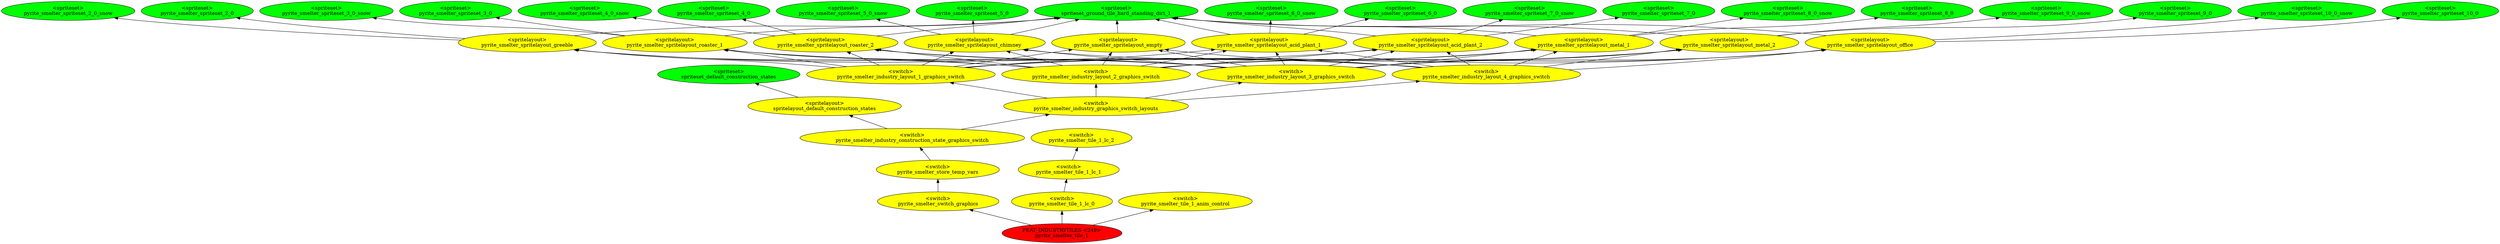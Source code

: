 digraph {
rankdir="BT"
spriteset_default_construction_states [fillcolor=green style="filled" label="<spriteset>\nspriteset_default_construction_states"]
spritelayout_default_construction_states [fillcolor=yellow style="filled" label="<spritelayout>\nspritelayout_default_construction_states"]
spriteset_ground_tile_hard_standing_dirt_1 [fillcolor=green style="filled" label="<spriteset>\nspriteset_ground_tile_hard_standing_dirt_1"]
pyrite_smelter_spriteset_2_0 [fillcolor=green style="filled" label="<spriteset>\npyrite_smelter_spriteset_2_0"]
pyrite_smelter_spriteset_2_0_snow [fillcolor=green style="filled" label="<spriteset>\npyrite_smelter_spriteset_2_0_snow"]
pyrite_smelter_spriteset_3_0 [fillcolor=green style="filled" label="<spriteset>\npyrite_smelter_spriteset_3_0"]
pyrite_smelter_spriteset_3_0_snow [fillcolor=green style="filled" label="<spriteset>\npyrite_smelter_spriteset_3_0_snow"]
pyrite_smelter_spriteset_4_0 [fillcolor=green style="filled" label="<spriteset>\npyrite_smelter_spriteset_4_0"]
pyrite_smelter_spriteset_4_0_snow [fillcolor=green style="filled" label="<spriteset>\npyrite_smelter_spriteset_4_0_snow"]
pyrite_smelter_spriteset_5_0 [fillcolor=green style="filled" label="<spriteset>\npyrite_smelter_spriteset_5_0"]
pyrite_smelter_spriteset_5_0_snow [fillcolor=green style="filled" label="<spriteset>\npyrite_smelter_spriteset_5_0_snow"]
pyrite_smelter_spriteset_6_0 [fillcolor=green style="filled" label="<spriteset>\npyrite_smelter_spriteset_6_0"]
pyrite_smelter_spriteset_6_0_snow [fillcolor=green style="filled" label="<spriteset>\npyrite_smelter_spriteset_6_0_snow"]
pyrite_smelter_spriteset_7_0 [fillcolor=green style="filled" label="<spriteset>\npyrite_smelter_spriteset_7_0"]
pyrite_smelter_spriteset_7_0_snow [fillcolor=green style="filled" label="<spriteset>\npyrite_smelter_spriteset_7_0_snow"]
pyrite_smelter_spriteset_8_0 [fillcolor=green style="filled" label="<spriteset>\npyrite_smelter_spriteset_8_0"]
pyrite_smelter_spriteset_8_0_snow [fillcolor=green style="filled" label="<spriteset>\npyrite_smelter_spriteset_8_0_snow"]
pyrite_smelter_spriteset_9_0 [fillcolor=green style="filled" label="<spriteset>\npyrite_smelter_spriteset_9_0"]
pyrite_smelter_spriteset_9_0_snow [fillcolor=green style="filled" label="<spriteset>\npyrite_smelter_spriteset_9_0_snow"]
pyrite_smelter_spriteset_10_0 [fillcolor=green style="filled" label="<spriteset>\npyrite_smelter_spriteset_10_0"]
pyrite_smelter_spriteset_10_0_snow [fillcolor=green style="filled" label="<spriteset>\npyrite_smelter_spriteset_10_0_snow"]
pyrite_smelter_spritelayout_empty [fillcolor=yellow style="filled" label="<spritelayout>\npyrite_smelter_spritelayout_empty"]
pyrite_smelter_spritelayout_greeble [fillcolor=yellow style="filled" label="<spritelayout>\npyrite_smelter_spritelayout_greeble"]
pyrite_smelter_spritelayout_roaster_1 [fillcolor=yellow style="filled" label="<spritelayout>\npyrite_smelter_spritelayout_roaster_1"]
pyrite_smelter_spritelayout_roaster_2 [fillcolor=yellow style="filled" label="<spritelayout>\npyrite_smelter_spritelayout_roaster_2"]
pyrite_smelter_spritelayout_chimney [fillcolor=yellow style="filled" label="<spritelayout>\npyrite_smelter_spritelayout_chimney"]
pyrite_smelter_spritelayout_acid_plant_1 [fillcolor=yellow style="filled" label="<spritelayout>\npyrite_smelter_spritelayout_acid_plant_1"]
pyrite_smelter_spritelayout_acid_plant_2 [fillcolor=yellow style="filled" label="<spritelayout>\npyrite_smelter_spritelayout_acid_plant_2"]
pyrite_smelter_spritelayout_metal_1 [fillcolor=yellow style="filled" label="<spritelayout>\npyrite_smelter_spritelayout_metal_1"]
pyrite_smelter_spritelayout_metal_2 [fillcolor=yellow style="filled" label="<spritelayout>\npyrite_smelter_spritelayout_metal_2"]
pyrite_smelter_spritelayout_office [fillcolor=yellow style="filled" label="<spritelayout>\npyrite_smelter_spritelayout_office"]
pyrite_smelter_industry_layout_1_graphics_switch [fillcolor=yellow style="filled" label="<switch>\npyrite_smelter_industry_layout_1_graphics_switch"]
pyrite_smelter_industry_layout_2_graphics_switch [fillcolor=yellow style="filled" label="<switch>\npyrite_smelter_industry_layout_2_graphics_switch"]
pyrite_smelter_industry_layout_3_graphics_switch [fillcolor=yellow style="filled" label="<switch>\npyrite_smelter_industry_layout_3_graphics_switch"]
pyrite_smelter_industry_layout_4_graphics_switch [fillcolor=yellow style="filled" label="<switch>\npyrite_smelter_industry_layout_4_graphics_switch"]
pyrite_smelter_industry_graphics_switch_layouts [fillcolor=yellow style="filled" label="<switch>\npyrite_smelter_industry_graphics_switch_layouts"]
pyrite_smelter_industry_construction_state_graphics_switch [fillcolor=yellow style="filled" label="<switch>\npyrite_smelter_industry_construction_state_graphics_switch"]
pyrite_smelter_store_temp_vars [fillcolor=yellow style="filled" label="<switch>\npyrite_smelter_store_temp_vars"]
pyrite_smelter_switch_graphics [fillcolor=yellow style="filled" label="<switch>\npyrite_smelter_switch_graphics"]
pyrite_smelter_tile_1_lc_2 [fillcolor=yellow style="filled" label="<switch>\npyrite_smelter_tile_1_lc_2"]
pyrite_smelter_tile_1_lc_1 [fillcolor=yellow style="filled" label="<switch>\npyrite_smelter_tile_1_lc_1"]
pyrite_smelter_tile_1_lc_0 [fillcolor=yellow style="filled" label="<switch>\npyrite_smelter_tile_1_lc_0"]
pyrite_smelter_tile_1_anim_control [fillcolor=yellow style="filled" label="<switch>\npyrite_smelter_tile_1_anim_control"]
pyrite_smelter_tile_1 [fillcolor=red style="filled" label="FEAT_INDUSTRYTILES <249>\npyrite_smelter_tile_1"]
pyrite_smelter_spritelayout_metal_2->pyrite_smelter_spriteset_9_0_snow
pyrite_smelter_industry_layout_2_graphics_switch->pyrite_smelter_spritelayout_metal_2
pyrite_smelter_industry_layout_3_graphics_switch->pyrite_smelter_spritelayout_acid_plant_2
pyrite_smelter_spritelayout_office->spriteset_ground_tile_hard_standing_dirt_1
pyrite_smelter_industry_layout_1_graphics_switch->pyrite_smelter_spritelayout_metal_1
pyrite_smelter_industry_layout_2_graphics_switch->pyrite_smelter_spritelayout_empty
pyrite_smelter_spritelayout_metal_2->pyrite_smelter_spriteset_9_0
pyrite_smelter_industry_layout_4_graphics_switch->pyrite_smelter_spritelayout_acid_plant_1
pyrite_smelter_industry_layout_1_graphics_switch->pyrite_smelter_spritelayout_greeble
pyrite_smelter_tile_1->pyrite_smelter_tile_1_lc_0
pyrite_smelter_spritelayout_empty->spriteset_ground_tile_hard_standing_dirt_1
pyrite_smelter_industry_layout_3_graphics_switch->pyrite_smelter_spritelayout_metal_2
pyrite_smelter_tile_1_lc_0->pyrite_smelter_tile_1_lc_1
pyrite_smelter_spritelayout_metal_1->pyrite_smelter_spriteset_8_0_snow
pyrite_smelter_industry_layout_4_graphics_switch->pyrite_smelter_spritelayout_chimney
pyrite_smelter_industry_layout_4_graphics_switch->pyrite_smelter_spritelayout_empty
pyrite_smelter_spritelayout_office->pyrite_smelter_spriteset_10_0
pyrite_smelter_industry_layout_1_graphics_switch->pyrite_smelter_spritelayout_metal_2
pyrite_smelter_industry_construction_state_graphics_switch->spritelayout_default_construction_states
pyrite_smelter_spritelayout_acid_plant_1->spriteset_ground_tile_hard_standing_dirt_1
pyrite_smelter_industry_layout_2_graphics_switch->pyrite_smelter_spritelayout_roaster_2
pyrite_smelter_industry_layout_4_graphics_switch->pyrite_smelter_spritelayout_acid_plant_2
pyrite_smelter_spritelayout_acid_plant_2->pyrite_smelter_spriteset_7_0_snow
pyrite_smelter_spritelayout_roaster_1->pyrite_smelter_spriteset_3_0
pyrite_smelter_industry_graphics_switch_layouts->pyrite_smelter_industry_layout_3_graphics_switch
pyrite_smelter_spritelayout_roaster_1->pyrite_smelter_spriteset_3_0_snow
pyrite_smelter_industry_layout_2_graphics_switch->pyrite_smelter_spritelayout_greeble
pyrite_smelter_spritelayout_roaster_2->pyrite_smelter_spriteset_4_0_snow
pyrite_smelter_spritelayout_chimney->spriteset_ground_tile_hard_standing_dirt_1
pyrite_smelter_spritelayout_metal_1->pyrite_smelter_spriteset_8_0
pyrite_smelter_tile_1->pyrite_smelter_tile_1_anim_control
pyrite_smelter_spritelayout_chimney->pyrite_smelter_spriteset_5_0
pyrite_smelter_industry_layout_3_graphics_switch->pyrite_smelter_spritelayout_greeble
pyrite_smelter_industry_layout_4_graphics_switch->pyrite_smelter_spritelayout_roaster_2
pyrite_smelter_spritelayout_acid_plant_2->spriteset_ground_tile_hard_standing_dirt_1
pyrite_smelter_industry_layout_2_graphics_switch->pyrite_smelter_spritelayout_acid_plant_2
pyrite_smelter_tile_1_lc_1->pyrite_smelter_tile_1_lc_2
pyrite_smelter_spritelayout_acid_plant_1->pyrite_smelter_spriteset_6_0_snow
pyrite_smelter_industry_layout_3_graphics_switch->pyrite_smelter_spritelayout_roaster_1
pyrite_smelter_spritelayout_greeble->pyrite_smelter_spriteset_2_0
pyrite_smelter_spritelayout_metal_1->spriteset_ground_tile_hard_standing_dirt_1
pyrite_smelter_industry_layout_2_graphics_switch->pyrite_smelter_spritelayout_acid_plant_1
pyrite_smelter_spritelayout_office->pyrite_smelter_spriteset_10_0_snow
pyrite_smelter_industry_graphics_switch_layouts->pyrite_smelter_industry_layout_1_graphics_switch
pyrite_smelter_store_temp_vars->pyrite_smelter_industry_construction_state_graphics_switch
pyrite_smelter_spritelayout_metal_2->spriteset_ground_tile_hard_standing_dirt_1
pyrite_smelter_industry_layout_1_graphics_switch->pyrite_smelter_spritelayout_chimney
pyrite_smelter_spritelayout_greeble->spriteset_ground_tile_hard_standing_dirt_1
pyrite_smelter_industry_layout_2_graphics_switch->pyrite_smelter_spritelayout_office
pyrite_smelter_spritelayout_roaster_2->pyrite_smelter_spriteset_4_0
pyrite_smelter_industry_layout_2_graphics_switch->pyrite_smelter_spritelayout_metal_1
pyrite_smelter_industry_layout_3_graphics_switch->pyrite_smelter_spritelayout_office
pyrite_smelter_industry_construction_state_graphics_switch->pyrite_smelter_industry_graphics_switch_layouts
pyrite_smelter_industry_layout_1_graphics_switch->pyrite_smelter_spritelayout_acid_plant_2
pyrite_smelter_industry_layout_3_graphics_switch->pyrite_smelter_spritelayout_chimney
pyrite_smelter_industry_layout_3_graphics_switch->pyrite_smelter_spritelayout_metal_1
pyrite_smelter_industry_layout_3_graphics_switch->pyrite_smelter_spritelayout_roaster_2
pyrite_smelter_industry_layout_4_graphics_switch->pyrite_smelter_spritelayout_office
pyrite_smelter_industry_layout_1_graphics_switch->pyrite_smelter_spritelayout_roaster_2
pyrite_smelter_industry_layout_2_graphics_switch->pyrite_smelter_spritelayout_roaster_1
pyrite_smelter_industry_graphics_switch_layouts->pyrite_smelter_industry_layout_2_graphics_switch
pyrite_smelter_industry_layout_4_graphics_switch->pyrite_smelter_spritelayout_metal_2
pyrite_smelter_industry_layout_1_graphics_switch->pyrite_smelter_spritelayout_roaster_1
pyrite_smelter_spritelayout_acid_plant_2->pyrite_smelter_spriteset_7_0
pyrite_smelter_industry_graphics_switch_layouts->pyrite_smelter_industry_layout_4_graphics_switch
spritelayout_default_construction_states->spriteset_default_construction_states
pyrite_smelter_spritelayout_chimney->pyrite_smelter_spriteset_5_0_snow
pyrite_smelter_spritelayout_roaster_1->spriteset_ground_tile_hard_standing_dirt_1
pyrite_smelter_spritelayout_roaster_2->spriteset_ground_tile_hard_standing_dirt_1
pyrite_smelter_switch_graphics->pyrite_smelter_store_temp_vars
pyrite_smelter_spritelayout_acid_plant_1->pyrite_smelter_spriteset_6_0
pyrite_smelter_industry_layout_4_graphics_switch->pyrite_smelter_spritelayout_metal_1
pyrite_smelter_industry_layout_2_graphics_switch->pyrite_smelter_spritelayout_chimney
pyrite_smelter_industry_layout_3_graphics_switch->pyrite_smelter_spritelayout_acid_plant_1
pyrite_smelter_industry_layout_4_graphics_switch->pyrite_smelter_spritelayout_roaster_1
pyrite_smelter_industry_layout_1_graphics_switch->pyrite_smelter_spritelayout_acid_plant_1
pyrite_smelter_industry_layout_1_graphics_switch->pyrite_smelter_spritelayout_empty
pyrite_smelter_industry_layout_3_graphics_switch->pyrite_smelter_spritelayout_empty
pyrite_smelter_industry_layout_4_graphics_switch->pyrite_smelter_spritelayout_greeble
pyrite_smelter_tile_1->pyrite_smelter_switch_graphics
pyrite_smelter_industry_layout_1_graphics_switch->pyrite_smelter_spritelayout_office
pyrite_smelter_spritelayout_greeble->pyrite_smelter_spriteset_2_0_snow
}
